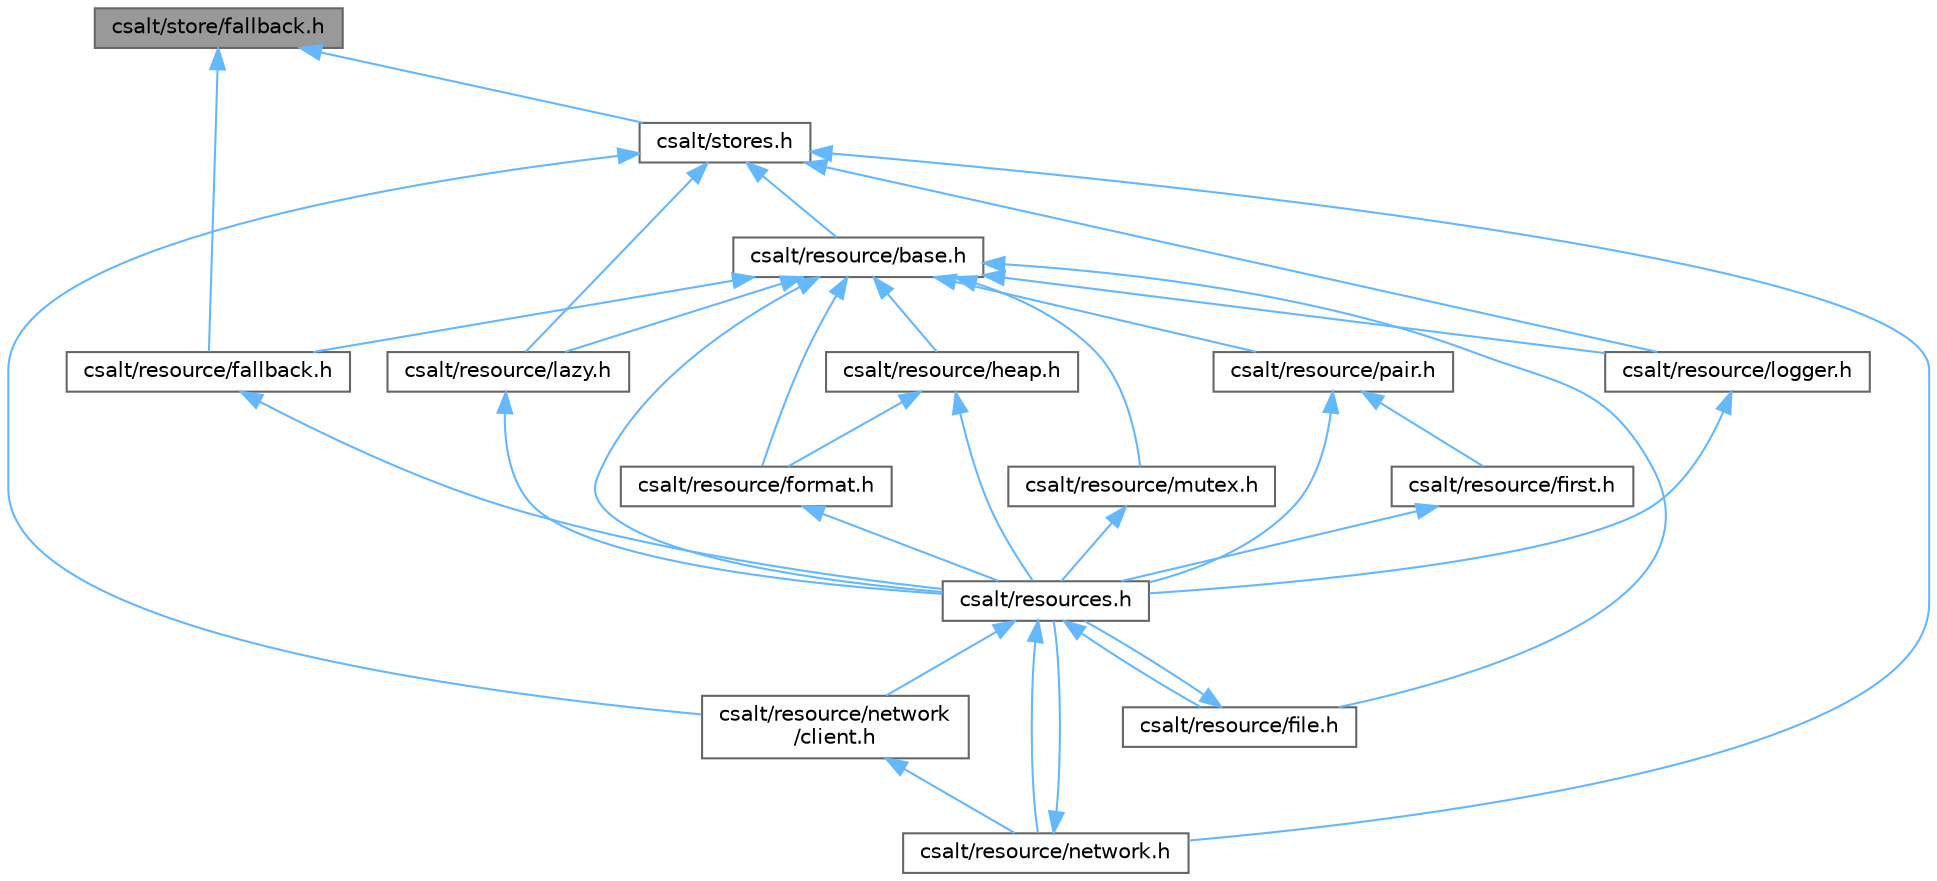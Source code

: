 digraph "csalt/store/fallback.h"
{
 // LATEX_PDF_SIZE
  bgcolor="transparent";
  edge [fontname=Helvetica,fontsize=10,labelfontname=Helvetica,labelfontsize=10];
  node [fontname=Helvetica,fontsize=10,shape=box,height=0.2,width=0.4];
  Node1 [id="Node000001",label="csalt/store/fallback.h",height=0.2,width=0.4,color="gray40", fillcolor="grey60", style="filled", fontcolor="black",tooltip=" "];
  Node1 -> Node2 [id="edge1_Node000001_Node000002",dir="back",color="steelblue1",style="solid",tooltip=" "];
  Node2 [id="Node000002",label="csalt/resource/fallback.h",height=0.2,width=0.4,color="grey40", fillcolor="white", style="filled",URL="$resource_2fallback_8h.html",tooltip="A resource that takes two resources and produces a csalt_store_fallback with the results."];
  Node2 -> Node3 [id="edge2_Node000002_Node000003",dir="back",color="steelblue1",style="solid",tooltip=" "];
  Node3 [id="Node000003",label="csalt/resources.h",height=0.2,width=0.4,color="grey40", fillcolor="white", style="filled",URL="$resources_8h_source.html",tooltip=" "];
  Node3 -> Node4 [id="edge3_Node000003_Node000004",dir="back",color="steelblue1",style="solid",tooltip=" "];
  Node4 [id="Node000004",label="csalt/resource/file.h",height=0.2,width=0.4,color="grey40", fillcolor="white", style="filled",URL="$file_8h.html",tooltip="Represents a file on the file system."];
  Node4 -> Node3 [id="edge4_Node000004_Node000003",dir="back",color="steelblue1",style="solid",tooltip=" "];
  Node3 -> Node5 [id="edge5_Node000003_Node000005",dir="back",color="steelblue1",style="solid",tooltip=" "];
  Node5 [id="Node000005",label="csalt/resource/network.h",height=0.2,width=0.4,color="grey40", fillcolor="white", style="filled",URL="$network_8h.html",tooltip="This module contains common networking functionality used by most network resources."];
  Node5 -> Node3 [id="edge6_Node000005_Node000003",dir="back",color="steelblue1",style="solid",tooltip=" "];
  Node3 -> Node6 [id="edge7_Node000003_Node000006",dir="back",color="steelblue1",style="solid",tooltip=" "];
  Node6 [id="Node000006",label="csalt/resource/network\l/client.h",height=0.2,width=0.4,color="grey40", fillcolor="white", style="filled",URL="$client_8h.html",tooltip="Represents a connect()ed network socket."];
  Node6 -> Node5 [id="edge8_Node000006_Node000005",dir="back",color="steelblue1",style="solid",tooltip=" "];
  Node1 -> Node7 [id="edge9_Node000001_Node000007",dir="back",color="steelblue1",style="solid",tooltip=" "];
  Node7 [id="Node000007",label="csalt/stores.h",height=0.2,width=0.4,color="grey40", fillcolor="white", style="filled",URL="$stores_8h_source.html",tooltip=" "];
  Node7 -> Node8 [id="edge10_Node000007_Node000008",dir="back",color="steelblue1",style="solid",tooltip=" "];
  Node8 [id="Node000008",label="csalt/resource/base.h",height=0.2,width=0.4,color="grey40", fillcolor="white", style="filled",URL="$resource_2base_8h.html",tooltip="Provides an interface for resource with lifetimes."];
  Node8 -> Node2 [id="edge11_Node000008_Node000002",dir="back",color="steelblue1",style="solid",tooltip=" "];
  Node8 -> Node4 [id="edge12_Node000008_Node000004",dir="back",color="steelblue1",style="solid",tooltip=" "];
  Node8 -> Node9 [id="edge13_Node000008_Node000009",dir="back",color="steelblue1",style="solid",tooltip=" "];
  Node9 [id="Node000009",label="csalt/resource/format.h",height=0.2,width=0.4,color="grey40", fillcolor="white", style="filled",URL="$format_8h.html",tooltip="Provides a run-time resource interface for format strings."];
  Node9 -> Node3 [id="edge14_Node000009_Node000003",dir="back",color="steelblue1",style="solid",tooltip=" "];
  Node8 -> Node10 [id="edge15_Node000008_Node000010",dir="back",color="steelblue1",style="solid",tooltip=" "];
  Node10 [id="Node000010",label="csalt/resource/heap.h",height=0.2,width=0.4,color="grey40", fillcolor="white", style="filled",URL="$heap_8h_source.html",tooltip=" "];
  Node10 -> Node9 [id="edge16_Node000010_Node000009",dir="back",color="steelblue1",style="solid",tooltip=" "];
  Node10 -> Node3 [id="edge17_Node000010_Node000003",dir="back",color="steelblue1",style="solid",tooltip=" "];
  Node8 -> Node11 [id="edge18_Node000008_Node000011",dir="back",color="steelblue1",style="solid",tooltip=" "];
  Node11 [id="Node000011",label="csalt/resource/lazy.h",height=0.2,width=0.4,color="grey40", fillcolor="white", style="filled",URL="$lazy_8h.html",tooltip="This resource takes a resource and delays initialization until the store is used."];
  Node11 -> Node3 [id="edge19_Node000011_Node000003",dir="back",color="steelblue1",style="solid",tooltip=" "];
  Node8 -> Node12 [id="edge20_Node000008_Node000012",dir="back",color="steelblue1",style="solid",tooltip=" "];
  Node12 [id="Node000012",label="csalt/resource/logger.h",height=0.2,width=0.4,color="grey40", fillcolor="white", style="filled",URL="$resource_2logger_8h.html",tooltip="Decorates a resource with a logger, reporting resource initialization failures."];
  Node12 -> Node3 [id="edge21_Node000012_Node000003",dir="back",color="steelblue1",style="solid",tooltip=" "];
  Node8 -> Node13 [id="edge22_Node000008_Node000013",dir="back",color="steelblue1",style="solid",tooltip=" "];
  Node13 [id="Node000013",label="csalt/resource/mutex.h",height=0.2,width=0.4,color="grey40", fillcolor="white", style="filled",URL="$resource_2mutex_8h.html",tooltip="Decorates a resource for synchronization with a mutex."];
  Node13 -> Node3 [id="edge23_Node000013_Node000003",dir="back",color="steelblue1",style="solid",tooltip=" "];
  Node8 -> Node14 [id="edge24_Node000008_Node000014",dir="back",color="steelblue1",style="solid",tooltip=" "];
  Node14 [id="Node000014",label="csalt/resource/pair.h",height=0.2,width=0.4,color="grey40", fillcolor="white", style="filled",URL="$resource_2pair_8h.html",tooltip="Treats two pairs as a single pair."];
  Node14 -> Node15 [id="edge25_Node000014_Node000015",dir="back",color="steelblue1",style="solid",tooltip=" "];
  Node15 [id="Node000015",label="csalt/resource/first.h",height=0.2,width=0.4,color="grey40", fillcolor="white", style="filled",URL="$first_8h.html",tooltip="A resource which returns the store of the first resource to initialize successfully."];
  Node15 -> Node3 [id="edge26_Node000015_Node000003",dir="back",color="steelblue1",style="solid",tooltip=" "];
  Node14 -> Node3 [id="edge27_Node000014_Node000003",dir="back",color="steelblue1",style="solid",tooltip=" "];
  Node8 -> Node3 [id="edge28_Node000008_Node000003",dir="back",color="steelblue1",style="solid",tooltip=" "];
  Node7 -> Node11 [id="edge29_Node000007_Node000011",dir="back",color="steelblue1",style="solid",tooltip=" "];
  Node7 -> Node12 [id="edge30_Node000007_Node000012",dir="back",color="steelblue1",style="solid",tooltip=" "];
  Node7 -> Node5 [id="edge31_Node000007_Node000005",dir="back",color="steelblue1",style="solid",tooltip=" "];
  Node7 -> Node6 [id="edge32_Node000007_Node000006",dir="back",color="steelblue1",style="solid",tooltip=" "];
}
